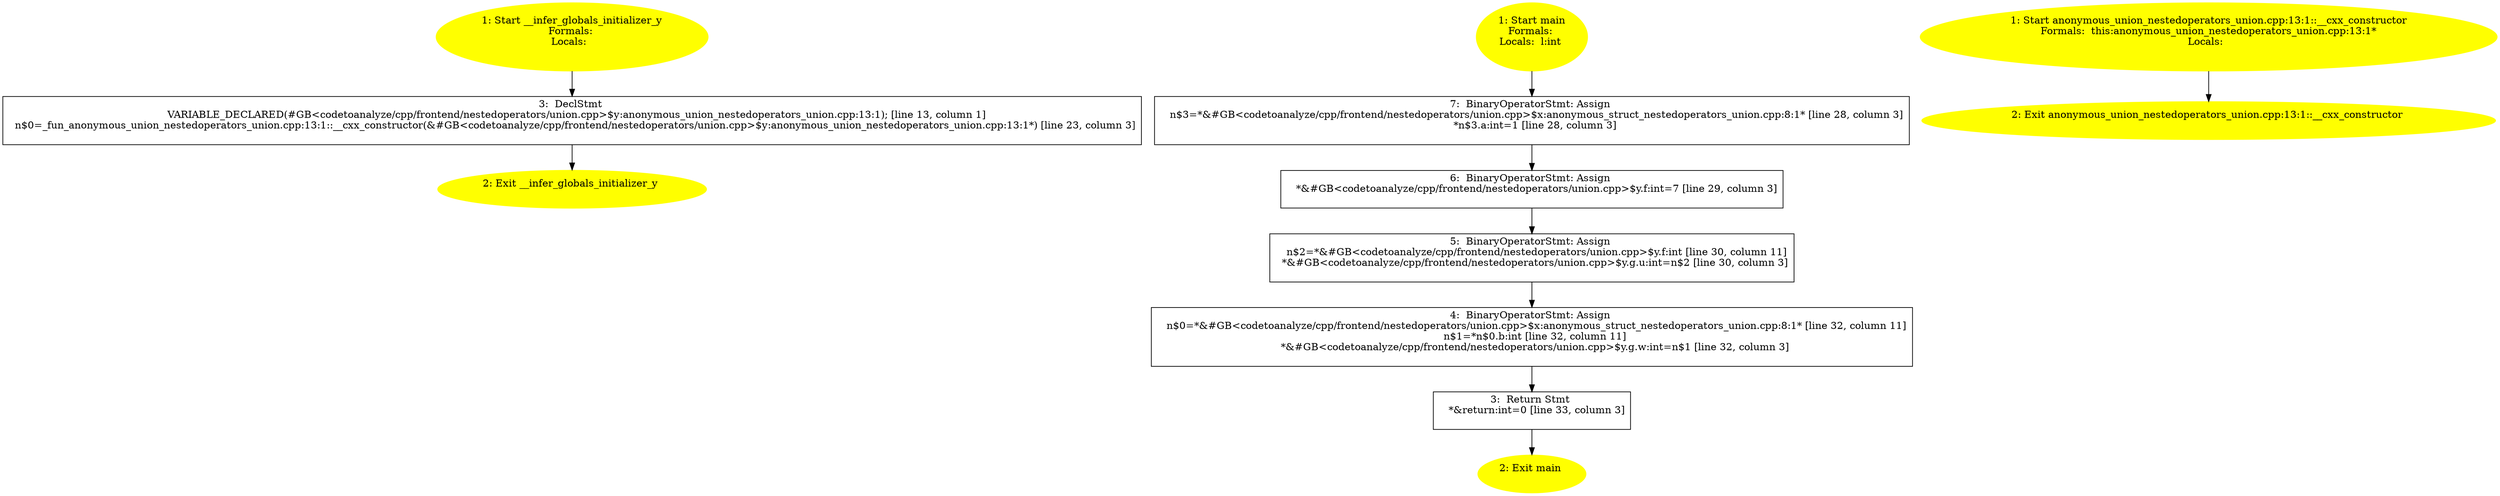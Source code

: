 /* @generated */
digraph cfg {
"__infer_globals_initializer_y.0ea250be2dd991733c9131c53abc3c54_1" [label="1: Start __infer_globals_initializer_y\nFormals: \nLocals:  \n  " color=yellow style=filled]
	

	 "__infer_globals_initializer_y.0ea250be2dd991733c9131c53abc3c54_1" -> "__infer_globals_initializer_y.0ea250be2dd991733c9131c53abc3c54_3" ;
"__infer_globals_initializer_y.0ea250be2dd991733c9131c53abc3c54_2" [label="2: Exit __infer_globals_initializer_y \n  " color=yellow style=filled]
	

"__infer_globals_initializer_y.0ea250be2dd991733c9131c53abc3c54_3" [label="3:  DeclStmt \n   VARIABLE_DECLARED(#GB<codetoanalyze/cpp/frontend/nestedoperators/union.cpp>$y:anonymous_union_nestedoperators_union.cpp:13:1); [line 13, column 1]\n  n$0=_fun_anonymous_union_nestedoperators_union.cpp:13:1::__cxx_constructor(&#GB<codetoanalyze/cpp/frontend/nestedoperators/union.cpp>$y:anonymous_union_nestedoperators_union.cpp:13:1*) [line 23, column 3]\n " shape="box"]
	

	 "__infer_globals_initializer_y.0ea250be2dd991733c9131c53abc3c54_3" -> "__infer_globals_initializer_y.0ea250be2dd991733c9131c53abc3c54_2" ;
"main.fad58de7366495db4650cfefac2fcd61_1" [label="1: Start main\nFormals: \nLocals:  l:int \n  " color=yellow style=filled]
	

	 "main.fad58de7366495db4650cfefac2fcd61_1" -> "main.fad58de7366495db4650cfefac2fcd61_7" ;
"main.fad58de7366495db4650cfefac2fcd61_2" [label="2: Exit main \n  " color=yellow style=filled]
	

"main.fad58de7366495db4650cfefac2fcd61_3" [label="3:  Return Stmt \n   *&return:int=0 [line 33, column 3]\n " shape="box"]
	

	 "main.fad58de7366495db4650cfefac2fcd61_3" -> "main.fad58de7366495db4650cfefac2fcd61_2" ;
"main.fad58de7366495db4650cfefac2fcd61_4" [label="4:  BinaryOperatorStmt: Assign \n   n$0=*&#GB<codetoanalyze/cpp/frontend/nestedoperators/union.cpp>$x:anonymous_struct_nestedoperators_union.cpp:8:1* [line 32, column 11]\n  n$1=*n$0.b:int [line 32, column 11]\n  *&#GB<codetoanalyze/cpp/frontend/nestedoperators/union.cpp>$y.g.w:int=n$1 [line 32, column 3]\n " shape="box"]
	

	 "main.fad58de7366495db4650cfefac2fcd61_4" -> "main.fad58de7366495db4650cfefac2fcd61_3" ;
"main.fad58de7366495db4650cfefac2fcd61_5" [label="5:  BinaryOperatorStmt: Assign \n   n$2=*&#GB<codetoanalyze/cpp/frontend/nestedoperators/union.cpp>$y.f:int [line 30, column 11]\n  *&#GB<codetoanalyze/cpp/frontend/nestedoperators/union.cpp>$y.g.u:int=n$2 [line 30, column 3]\n " shape="box"]
	

	 "main.fad58de7366495db4650cfefac2fcd61_5" -> "main.fad58de7366495db4650cfefac2fcd61_4" ;
"main.fad58de7366495db4650cfefac2fcd61_6" [label="6:  BinaryOperatorStmt: Assign \n   *&#GB<codetoanalyze/cpp/frontend/nestedoperators/union.cpp>$y.f:int=7 [line 29, column 3]\n " shape="box"]
	

	 "main.fad58de7366495db4650cfefac2fcd61_6" -> "main.fad58de7366495db4650cfefac2fcd61_5" ;
"main.fad58de7366495db4650cfefac2fcd61_7" [label="7:  BinaryOperatorStmt: Assign \n   n$3=*&#GB<codetoanalyze/cpp/frontend/nestedoperators/union.cpp>$x:anonymous_struct_nestedoperators_union.cpp:8:1* [line 28, column 3]\n  *n$3.a:int=1 [line 28, column 3]\n " shape="box"]
	

	 "main.fad58de7366495db4650cfefac2fcd61_7" -> "main.fad58de7366495db4650cfefac2fcd61_6" ;
"__cxx_constructor#anonymous_union_nestedoperators_union.cpp:13:1#{}12006367870009433944.dc90875270147ed05fe2b6c5c9de5f66_1" [label="1: Start anonymous_union_nestedoperators_union.cpp:13:1::__cxx_constructor\nFormals:  this:anonymous_union_nestedoperators_union.cpp:13:1*\nLocals:  \n  " color=yellow style=filled]
	

	 "__cxx_constructor#anonymous_union_nestedoperators_union.cpp:13:1#{}12006367870009433944.dc90875270147ed05fe2b6c5c9de5f66_1" -> "__cxx_constructor#anonymous_union_nestedoperators_union.cpp:13:1#{}12006367870009433944.dc90875270147ed05fe2b6c5c9de5f66_2" ;
"__cxx_constructor#anonymous_union_nestedoperators_union.cpp:13:1#{}12006367870009433944.dc90875270147ed05fe2b6c5c9de5f66_2" [label="2: Exit anonymous_union_nestedoperators_union.cpp:13:1::__cxx_constructor \n  " color=yellow style=filled]
	

}
